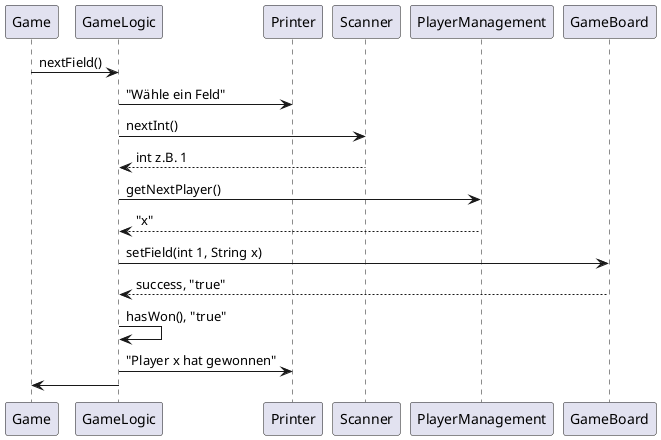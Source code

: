 @startuml

Game -> GameLogic: nextField()
GameLogic -> Printer: "Wähle ein Feld"
GameLogic -> Scanner: nextInt()
Scanner --> GameLogic: int z.B. 1
GameLogic -> PlayerManagement: getNextPlayer()
PlayerManagement --> GameLogic: "x"

GameLogic -> GameBoard: setField(int 1, String x)
GameBoard --> GameLogic: success, "true"

GameLogic -> GameLogic: hasWon(), "true"

GameLogic -> Printer: "Player x hat gewonnen"

GameLogic -> Game

@enduml